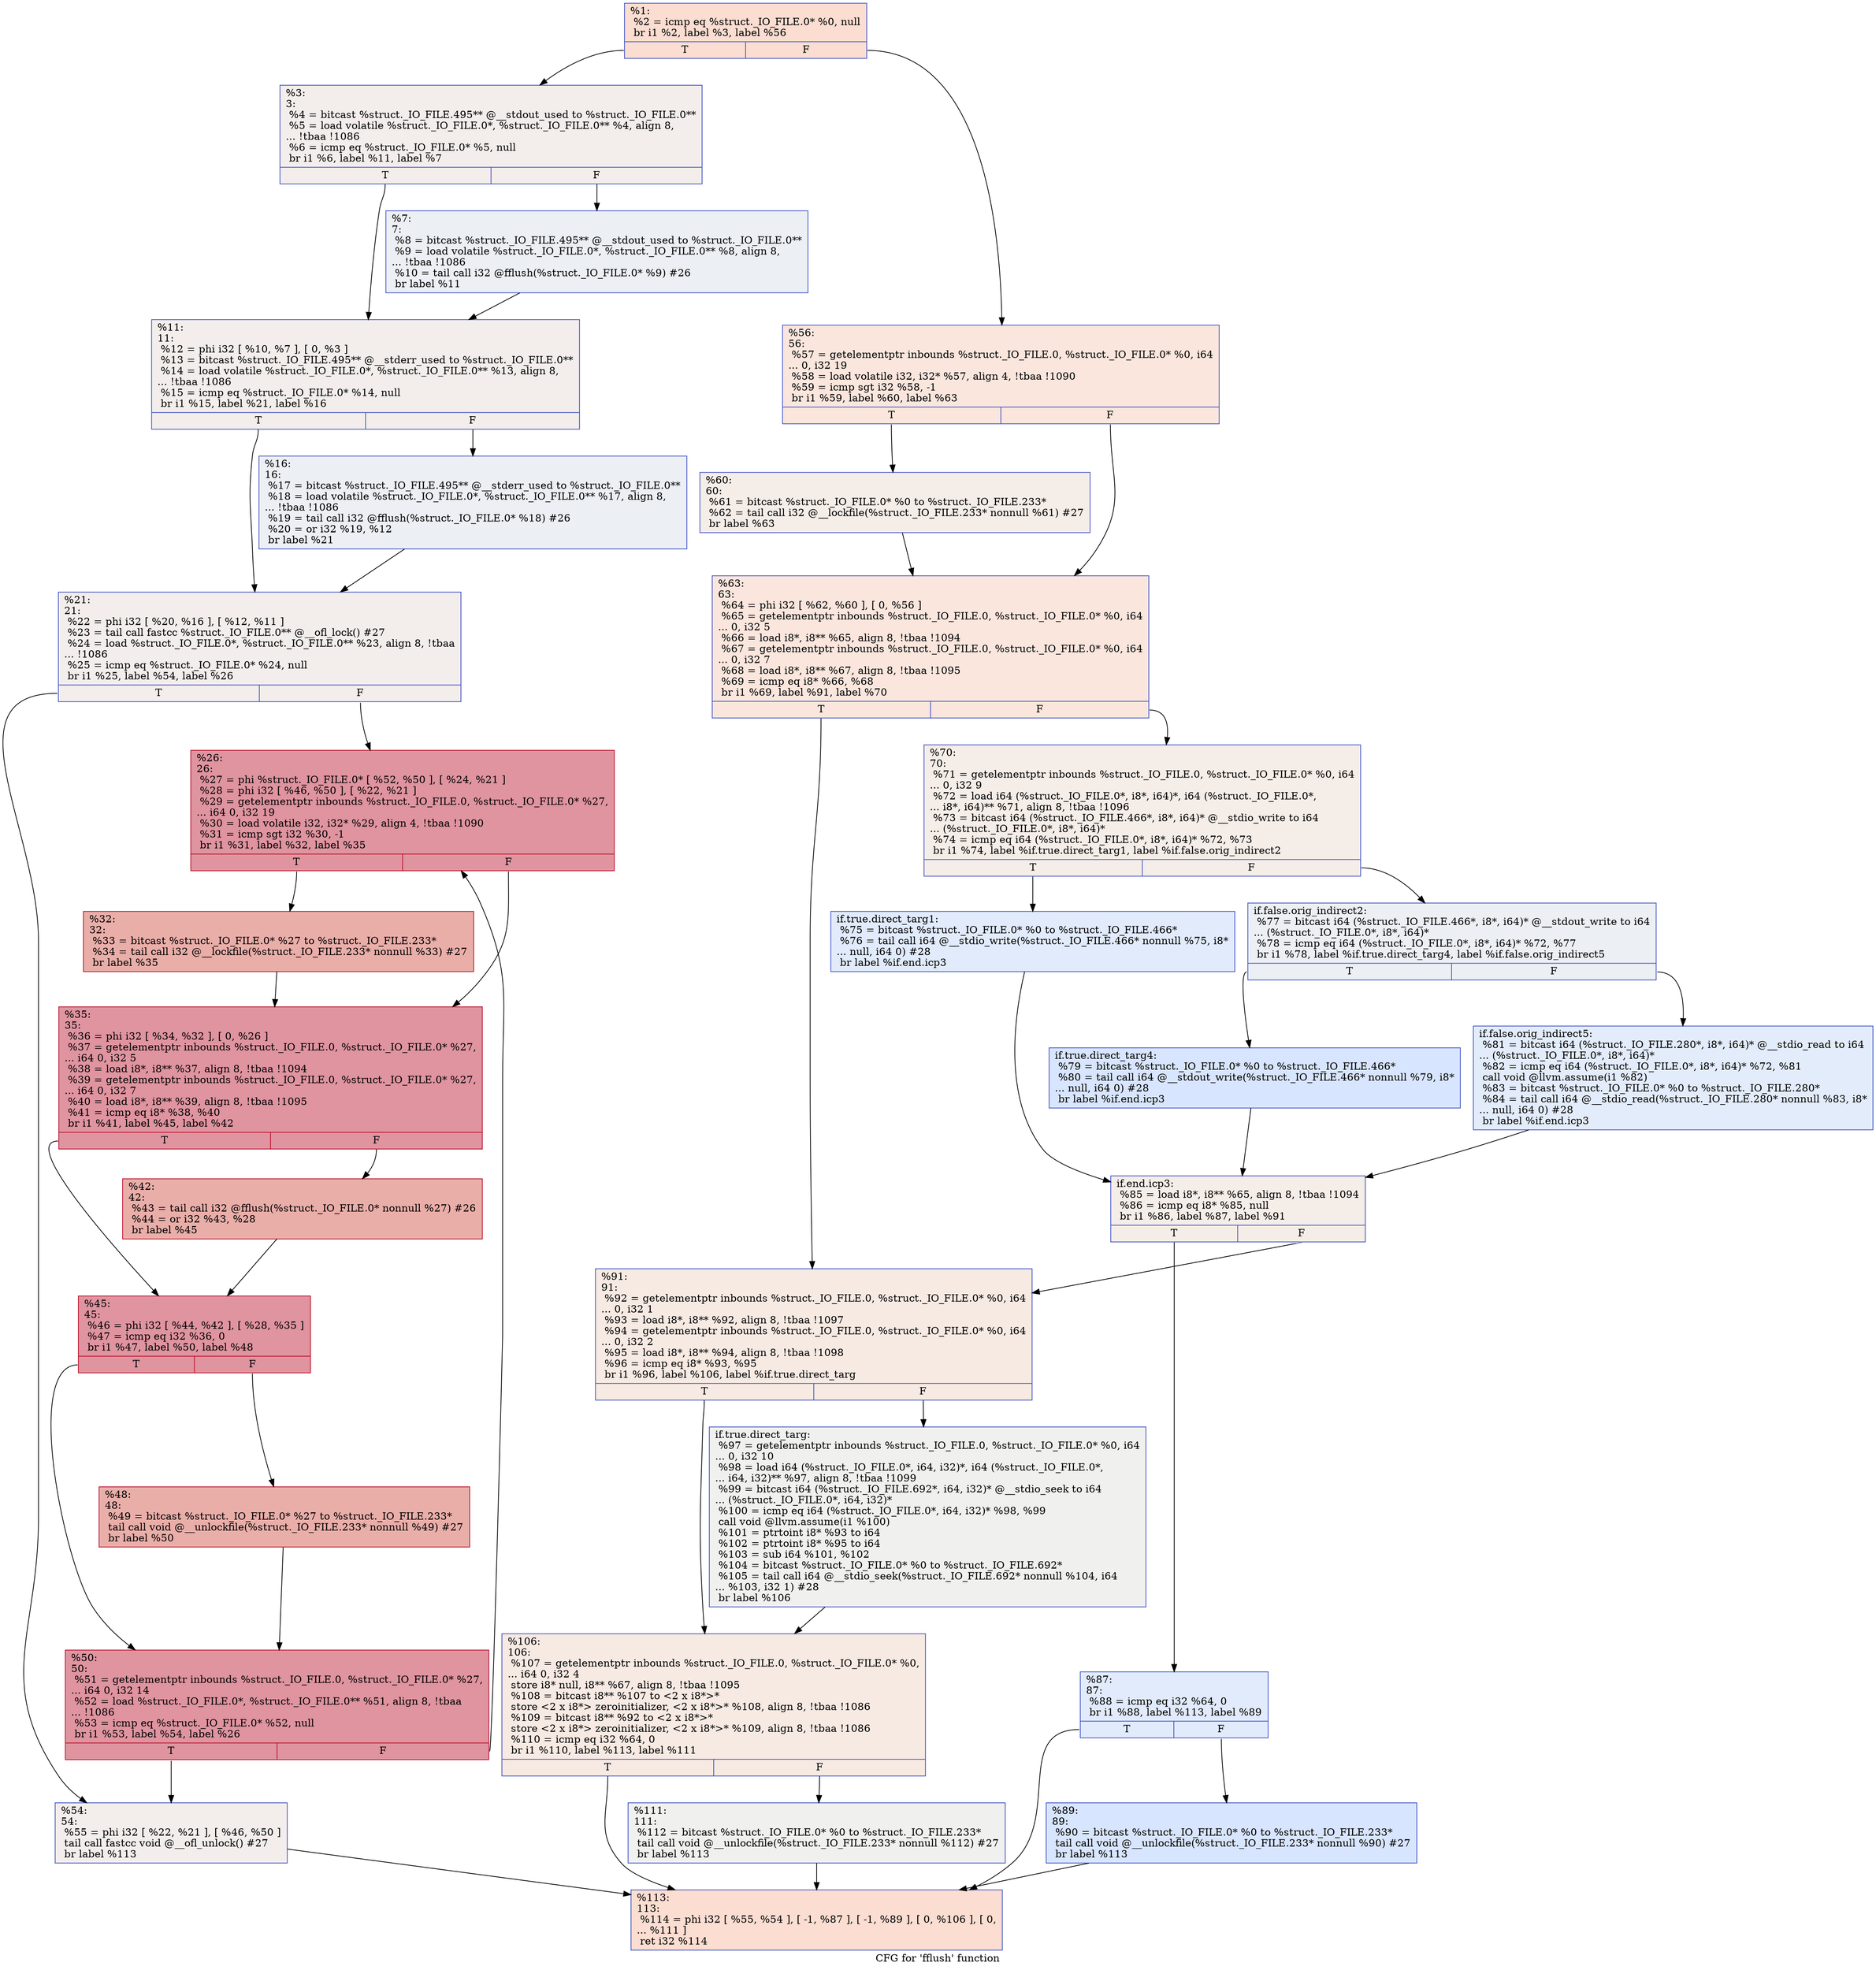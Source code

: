 digraph "CFG for 'fflush' function" {
	label="CFG for 'fflush' function";

	Node0x2574510 [shape=record,color="#3d50c3ff", style=filled, fillcolor="#f7b39670",label="{%1:\l  %2 = icmp eq %struct._IO_FILE.0* %0, null\l  br i1 %2, label %3, label %56\l|{<s0>T|<s1>F}}"];
	Node0x2574510:s0 -> Node0x25747a0;
	Node0x2574510:s1 -> Node0x2574bb0;
	Node0x25747a0 [shape=record,color="#3d50c3ff", style=filled, fillcolor="#e5d8d170",label="{%3:\l3:                                                \l  %4 = bitcast %struct._IO_FILE.495** @__stdout_used to %struct._IO_FILE.0**\l  %5 = load volatile %struct._IO_FILE.0*, %struct._IO_FILE.0** %4, align 8,\l... !tbaa !1086\l  %6 = icmp eq %struct._IO_FILE.0* %5, null\l  br i1 %6, label %11, label %7\l|{<s0>T|<s1>F}}"];
	Node0x25747a0:s0 -> Node0x2574840;
	Node0x25747a0:s1 -> Node0x25747f0;
	Node0x25747f0 [shape=record,color="#3d50c3ff", style=filled, fillcolor="#d4dbe670",label="{%7:\l7:                                                \l  %8 = bitcast %struct._IO_FILE.495** @__stdout_used to %struct._IO_FILE.0**\l  %9 = load volatile %struct._IO_FILE.0*, %struct._IO_FILE.0** %8, align 8,\l... !tbaa !1086\l  %10 = tail call i32 @fflush(%struct._IO_FILE.0* %9) #26\l  br label %11\l}"];
	Node0x25747f0 -> Node0x2574840;
	Node0x2574840 [shape=record,color="#3d50c3ff", style=filled, fillcolor="#e5d8d170",label="{%11:\l11:                                               \l  %12 = phi i32 [ %10, %7 ], [ 0, %3 ]\l  %13 = bitcast %struct._IO_FILE.495** @__stderr_used to %struct._IO_FILE.0**\l  %14 = load volatile %struct._IO_FILE.0*, %struct._IO_FILE.0** %13, align 8,\l... !tbaa !1086\l  %15 = icmp eq %struct._IO_FILE.0* %14, null\l  br i1 %15, label %21, label %16\l|{<s0>T|<s1>F}}"];
	Node0x2574840:s0 -> Node0x25748e0;
	Node0x2574840:s1 -> Node0x2574890;
	Node0x2574890 [shape=record,color="#3d50c3ff", style=filled, fillcolor="#d4dbe670",label="{%16:\l16:                                               \l  %17 = bitcast %struct._IO_FILE.495** @__stderr_used to %struct._IO_FILE.0**\l  %18 = load volatile %struct._IO_FILE.0*, %struct._IO_FILE.0** %17, align 8,\l... !tbaa !1086\l  %19 = tail call i32 @fflush(%struct._IO_FILE.0* %18) #26\l  %20 = or i32 %19, %12\l  br label %21\l}"];
	Node0x2574890 -> Node0x25748e0;
	Node0x25748e0 [shape=record,color="#3d50c3ff", style=filled, fillcolor="#e5d8d170",label="{%21:\l21:                                               \l  %22 = phi i32 [ %20, %16 ], [ %12, %11 ]\l  %23 = tail call fastcc %struct._IO_FILE.0** @__ofl_lock() #27\l  %24 = load %struct._IO_FILE.0*, %struct._IO_FILE.0** %23, align 8, !tbaa\l... !1086\l  %25 = icmp eq %struct._IO_FILE.0* %24, null\l  br i1 %25, label %54, label %26\l|{<s0>T|<s1>F}}"];
	Node0x25748e0:s0 -> Node0x2574b60;
	Node0x25748e0:s1 -> Node0x2574930;
	Node0x2574930 [shape=record,color="#b70d28ff", style=filled, fillcolor="#b70d2870",label="{%26:\l26:                                               \l  %27 = phi %struct._IO_FILE.0* [ %52, %50 ], [ %24, %21 ]\l  %28 = phi i32 [ %46, %50 ], [ %22, %21 ]\l  %29 = getelementptr inbounds %struct._IO_FILE.0, %struct._IO_FILE.0* %27,\l... i64 0, i32 19\l  %30 = load volatile i32, i32* %29, align 4, !tbaa !1090\l  %31 = icmp sgt i32 %30, -1\l  br i1 %31, label %32, label %35\l|{<s0>T|<s1>F}}"];
	Node0x2574930:s0 -> Node0x2574980;
	Node0x2574930:s1 -> Node0x25749d0;
	Node0x2574980 [shape=record,color="#b70d28ff", style=filled, fillcolor="#d0473d70",label="{%32:\l32:                                               \l  %33 = bitcast %struct._IO_FILE.0* %27 to %struct._IO_FILE.233*\l  %34 = tail call i32 @__lockfile(%struct._IO_FILE.233* nonnull %33) #27\l  br label %35\l}"];
	Node0x2574980 -> Node0x25749d0;
	Node0x25749d0 [shape=record,color="#b70d28ff", style=filled, fillcolor="#b70d2870",label="{%35:\l35:                                               \l  %36 = phi i32 [ %34, %32 ], [ 0, %26 ]\l  %37 = getelementptr inbounds %struct._IO_FILE.0, %struct._IO_FILE.0* %27,\l... i64 0, i32 5\l  %38 = load i8*, i8** %37, align 8, !tbaa !1094\l  %39 = getelementptr inbounds %struct._IO_FILE.0, %struct._IO_FILE.0* %27,\l... i64 0, i32 7\l  %40 = load i8*, i8** %39, align 8, !tbaa !1095\l  %41 = icmp eq i8* %38, %40\l  br i1 %41, label %45, label %42\l|{<s0>T|<s1>F}}"];
	Node0x25749d0:s0 -> Node0x2574a70;
	Node0x25749d0:s1 -> Node0x2574a20;
	Node0x2574a20 [shape=record,color="#b70d28ff", style=filled, fillcolor="#d0473d70",label="{%42:\l42:                                               \l  %43 = tail call i32 @fflush(%struct._IO_FILE.0* nonnull %27) #26\l  %44 = or i32 %43, %28\l  br label %45\l}"];
	Node0x2574a20 -> Node0x2574a70;
	Node0x2574a70 [shape=record,color="#b70d28ff", style=filled, fillcolor="#b70d2870",label="{%45:\l45:                                               \l  %46 = phi i32 [ %44, %42 ], [ %28, %35 ]\l  %47 = icmp eq i32 %36, 0\l  br i1 %47, label %50, label %48\l|{<s0>T|<s1>F}}"];
	Node0x2574a70:s0 -> Node0x2574b10;
	Node0x2574a70:s1 -> Node0x2574ac0;
	Node0x2574ac0 [shape=record,color="#b70d28ff", style=filled, fillcolor="#d0473d70",label="{%48:\l48:                                               \l  %49 = bitcast %struct._IO_FILE.0* %27 to %struct._IO_FILE.233*\l  tail call void @__unlockfile(%struct._IO_FILE.233* nonnull %49) #27\l  br label %50\l}"];
	Node0x2574ac0 -> Node0x2574b10;
	Node0x2574b10 [shape=record,color="#b70d28ff", style=filled, fillcolor="#b70d2870",label="{%50:\l50:                                               \l  %51 = getelementptr inbounds %struct._IO_FILE.0, %struct._IO_FILE.0* %27,\l... i64 0, i32 14\l  %52 = load %struct._IO_FILE.0*, %struct._IO_FILE.0** %51, align 8, !tbaa\l... !1086\l  %53 = icmp eq %struct._IO_FILE.0* %52, null\l  br i1 %53, label %54, label %26\l|{<s0>T|<s1>F}}"];
	Node0x2574b10:s0 -> Node0x2574b60;
	Node0x2574b10:s1 -> Node0x2574930;
	Node0x2574b60 [shape=record,color="#3d50c3ff", style=filled, fillcolor="#e5d8d170",label="{%54:\l54:                                               \l  %55 = phi i32 [ %22, %21 ], [ %46, %50 ]\l  tail call fastcc void @__ofl_unlock() #27\l  br label %113\l}"];
	Node0x2574b60 -> Node0x2575060;
	Node0x2574bb0 [shape=record,color="#3d50c3ff", style=filled, fillcolor="#f3c7b170",label="{%56:\l56:                                               \l  %57 = getelementptr inbounds %struct._IO_FILE.0, %struct._IO_FILE.0* %0, i64\l... 0, i32 19\l  %58 = load volatile i32, i32* %57, align 4, !tbaa !1090\l  %59 = icmp sgt i32 %58, -1\l  br i1 %59, label %60, label %63\l|{<s0>T|<s1>F}}"];
	Node0x2574bb0:s0 -> Node0x2574c00;
	Node0x2574bb0:s1 -> Node0x2574c50;
	Node0x2574c00 [shape=record,color="#3d50c3ff", style=filled, fillcolor="#e8d6cc70",label="{%60:\l60:                                               \l  %61 = bitcast %struct._IO_FILE.0* %0 to %struct._IO_FILE.233*\l  %62 = tail call i32 @__lockfile(%struct._IO_FILE.233* nonnull %61) #27\l  br label %63\l}"];
	Node0x2574c00 -> Node0x2574c50;
	Node0x2574c50 [shape=record,color="#3d50c3ff", style=filled, fillcolor="#f3c7b170",label="{%63:\l63:                                               \l  %64 = phi i32 [ %62, %60 ], [ 0, %56 ]\l  %65 = getelementptr inbounds %struct._IO_FILE.0, %struct._IO_FILE.0* %0, i64\l... 0, i32 5\l  %66 = load i8*, i8** %65, align 8, !tbaa !1094\l  %67 = getelementptr inbounds %struct._IO_FILE.0, %struct._IO_FILE.0* %0, i64\l... 0, i32 7\l  %68 = load i8*, i8** %67, align 8, !tbaa !1095\l  %69 = icmp eq i8* %66, %68\l  br i1 %69, label %91, label %70\l|{<s0>T|<s1>F}}"];
	Node0x2574c50:s0 -> Node0x2574f20;
	Node0x2574c50:s1 -> Node0x2574ca0;
	Node0x2574ca0 [shape=record,color="#3d50c3ff", style=filled, fillcolor="#e8d6cc70",label="{%70:\l70:                                               \l  %71 = getelementptr inbounds %struct._IO_FILE.0, %struct._IO_FILE.0* %0, i64\l... 0, i32 9\l  %72 = load i64 (%struct._IO_FILE.0*, i8*, i64)*, i64 (%struct._IO_FILE.0*,\l... i8*, i64)** %71, align 8, !tbaa !1096\l  %73 = bitcast i64 (%struct._IO_FILE.466*, i8*, i64)* @__stdio_write to i64\l... (%struct._IO_FILE.0*, i8*, i64)*\l  %74 = icmp eq i64 (%struct._IO_FILE.0*, i8*, i64)* %72, %73\l  br i1 %74, label %if.true.direct_targ1, label %if.false.orig_indirect2\l|{<s0>T|<s1>F}}"];
	Node0x2574ca0:s0 -> Node0x2574cf0;
	Node0x2574ca0:s1 -> Node0x2574d40;
	Node0x2574cf0 [shape=record,color="#3d50c3ff", style=filled, fillcolor="#bbd1f870",label="{if.true.direct_targ1:                             \l  %75 = bitcast %struct._IO_FILE.0* %0 to %struct._IO_FILE.466*\l  %76 = tail call i64 @__stdio_write(%struct._IO_FILE.466* nonnull %75, i8*\l... null, i64 0) #28\l  br label %if.end.icp3\l}"];
	Node0x2574cf0 -> Node0x2574e30;
	Node0x2574d40 [shape=record,color="#3d50c3ff", style=filled, fillcolor="#d4dbe670",label="{if.false.orig_indirect2:                          \l  %77 = bitcast i64 (%struct._IO_FILE.466*, i8*, i64)* @__stdout_write to i64\l... (%struct._IO_FILE.0*, i8*, i64)*\l  %78 = icmp eq i64 (%struct._IO_FILE.0*, i8*, i64)* %72, %77\l  br i1 %78, label %if.true.direct_targ4, label %if.false.orig_indirect5\l|{<s0>T|<s1>F}}"];
	Node0x2574d40:s0 -> Node0x2574d90;
	Node0x2574d40:s1 -> Node0x2574de0;
	Node0x2574d90 [shape=record,color="#3d50c3ff", style=filled, fillcolor="#a7c5fe70",label="{if.true.direct_targ4:                             \l  %79 = bitcast %struct._IO_FILE.0* %0 to %struct._IO_FILE.466*\l  %80 = tail call i64 @__stdout_write(%struct._IO_FILE.466* nonnull %79, i8*\l... null, i64 0) #28\l  br label %if.end.icp3\l}"];
	Node0x2574d90 -> Node0x2574e30;
	Node0x2574de0 [shape=record,color="#3d50c3ff", style=filled, fillcolor="#bfd3f670",label="{if.false.orig_indirect5:                          \l  %81 = bitcast i64 (%struct._IO_FILE.280*, i8*, i64)* @__stdio_read to i64\l... (%struct._IO_FILE.0*, i8*, i64)*\l  %82 = icmp eq i64 (%struct._IO_FILE.0*, i8*, i64)* %72, %81\l  call void @llvm.assume(i1 %82)\l  %83 = bitcast %struct._IO_FILE.0* %0 to %struct._IO_FILE.280*\l  %84 = tail call i64 @__stdio_read(%struct._IO_FILE.280* nonnull %83, i8*\l... null, i64 0) #28\l  br label %if.end.icp3\l}"];
	Node0x2574de0 -> Node0x2574e30;
	Node0x2574e30 [shape=record,color="#3d50c3ff", style=filled, fillcolor="#e8d6cc70",label="{if.end.icp3:                                      \l  %85 = load i8*, i8** %65, align 8, !tbaa !1094\l  %86 = icmp eq i8* %85, null\l  br i1 %86, label %87, label %91\l|{<s0>T|<s1>F}}"];
	Node0x2574e30:s0 -> Node0x2574e80;
	Node0x2574e30:s1 -> Node0x2574f20;
	Node0x2574e80 [shape=record,color="#3d50c3ff", style=filled, fillcolor="#bbd1f870",label="{%87:\l87:                                               \l  %88 = icmp eq i32 %64, 0\l  br i1 %88, label %113, label %89\l|{<s0>T|<s1>F}}"];
	Node0x2574e80:s0 -> Node0x2575060;
	Node0x2574e80:s1 -> Node0x2574ed0;
	Node0x2574ed0 [shape=record,color="#3d50c3ff", style=filled, fillcolor="#a7c5fe70",label="{%89:\l89:                                               \l  %90 = bitcast %struct._IO_FILE.0* %0 to %struct._IO_FILE.233*\l  tail call void @__unlockfile(%struct._IO_FILE.233* nonnull %90) #27\l  br label %113\l}"];
	Node0x2574ed0 -> Node0x2575060;
	Node0x2574f20 [shape=record,color="#3d50c3ff", style=filled, fillcolor="#eed0c070",label="{%91:\l91:                                               \l  %92 = getelementptr inbounds %struct._IO_FILE.0, %struct._IO_FILE.0* %0, i64\l... 0, i32 1\l  %93 = load i8*, i8** %92, align 8, !tbaa !1097\l  %94 = getelementptr inbounds %struct._IO_FILE.0, %struct._IO_FILE.0* %0, i64\l... 0, i32 2\l  %95 = load i8*, i8** %94, align 8, !tbaa !1098\l  %96 = icmp eq i8* %93, %95\l  br i1 %96, label %106, label %if.true.direct_targ\l|{<s0>T|<s1>F}}"];
	Node0x2574f20:s0 -> Node0x2574fc0;
	Node0x2574f20:s1 -> Node0x2574f70;
	Node0x2574f70 [shape=record,color="#3d50c3ff", style=filled, fillcolor="#dedcdb70",label="{if.true.direct_targ:                              \l  %97 = getelementptr inbounds %struct._IO_FILE.0, %struct._IO_FILE.0* %0, i64\l... 0, i32 10\l  %98 = load i64 (%struct._IO_FILE.0*, i64, i32)*, i64 (%struct._IO_FILE.0*,\l... i64, i32)** %97, align 8, !tbaa !1099\l  %99 = bitcast i64 (%struct._IO_FILE.692*, i64, i32)* @__stdio_seek to i64\l... (%struct._IO_FILE.0*, i64, i32)*\l  %100 = icmp eq i64 (%struct._IO_FILE.0*, i64, i32)* %98, %99\l  call void @llvm.assume(i1 %100)\l  %101 = ptrtoint i8* %93 to i64\l  %102 = ptrtoint i8* %95 to i64\l  %103 = sub i64 %101, %102\l  %104 = bitcast %struct._IO_FILE.0* %0 to %struct._IO_FILE.692*\l  %105 = tail call i64 @__stdio_seek(%struct._IO_FILE.692* nonnull %104, i64\l... %103, i32 1) #28\l  br label %106\l}"];
	Node0x2574f70 -> Node0x2574fc0;
	Node0x2574fc0 [shape=record,color="#3d50c3ff", style=filled, fillcolor="#eed0c070",label="{%106:\l106:                                              \l  %107 = getelementptr inbounds %struct._IO_FILE.0, %struct._IO_FILE.0* %0,\l... i64 0, i32 4\l  store i8* null, i8** %67, align 8, !tbaa !1095\l  %108 = bitcast i8** %107 to \<2 x i8*\>*\l  store \<2 x i8*\> zeroinitializer, \<2 x i8*\>* %108, align 8, !tbaa !1086\l  %109 = bitcast i8** %92 to \<2 x i8*\>*\l  store \<2 x i8*\> zeroinitializer, \<2 x i8*\>* %109, align 8, !tbaa !1086\l  %110 = icmp eq i32 %64, 0\l  br i1 %110, label %113, label %111\l|{<s0>T|<s1>F}}"];
	Node0x2574fc0:s0 -> Node0x2575060;
	Node0x2574fc0:s1 -> Node0x2575010;
	Node0x2575010 [shape=record,color="#3d50c3ff", style=filled, fillcolor="#dedcdb70",label="{%111:\l111:                                              \l  %112 = bitcast %struct._IO_FILE.0* %0 to %struct._IO_FILE.233*\l  tail call void @__unlockfile(%struct._IO_FILE.233* nonnull %112) #27\l  br label %113\l}"];
	Node0x2575010 -> Node0x2575060;
	Node0x2575060 [shape=record,color="#3d50c3ff", style=filled, fillcolor="#f7b39670",label="{%113:\l113:                                              \l  %114 = phi i32 [ %55, %54 ], [ -1, %87 ], [ -1, %89 ], [ 0, %106 ], [ 0,\l... %111 ]\l  ret i32 %114\l}"];
}
